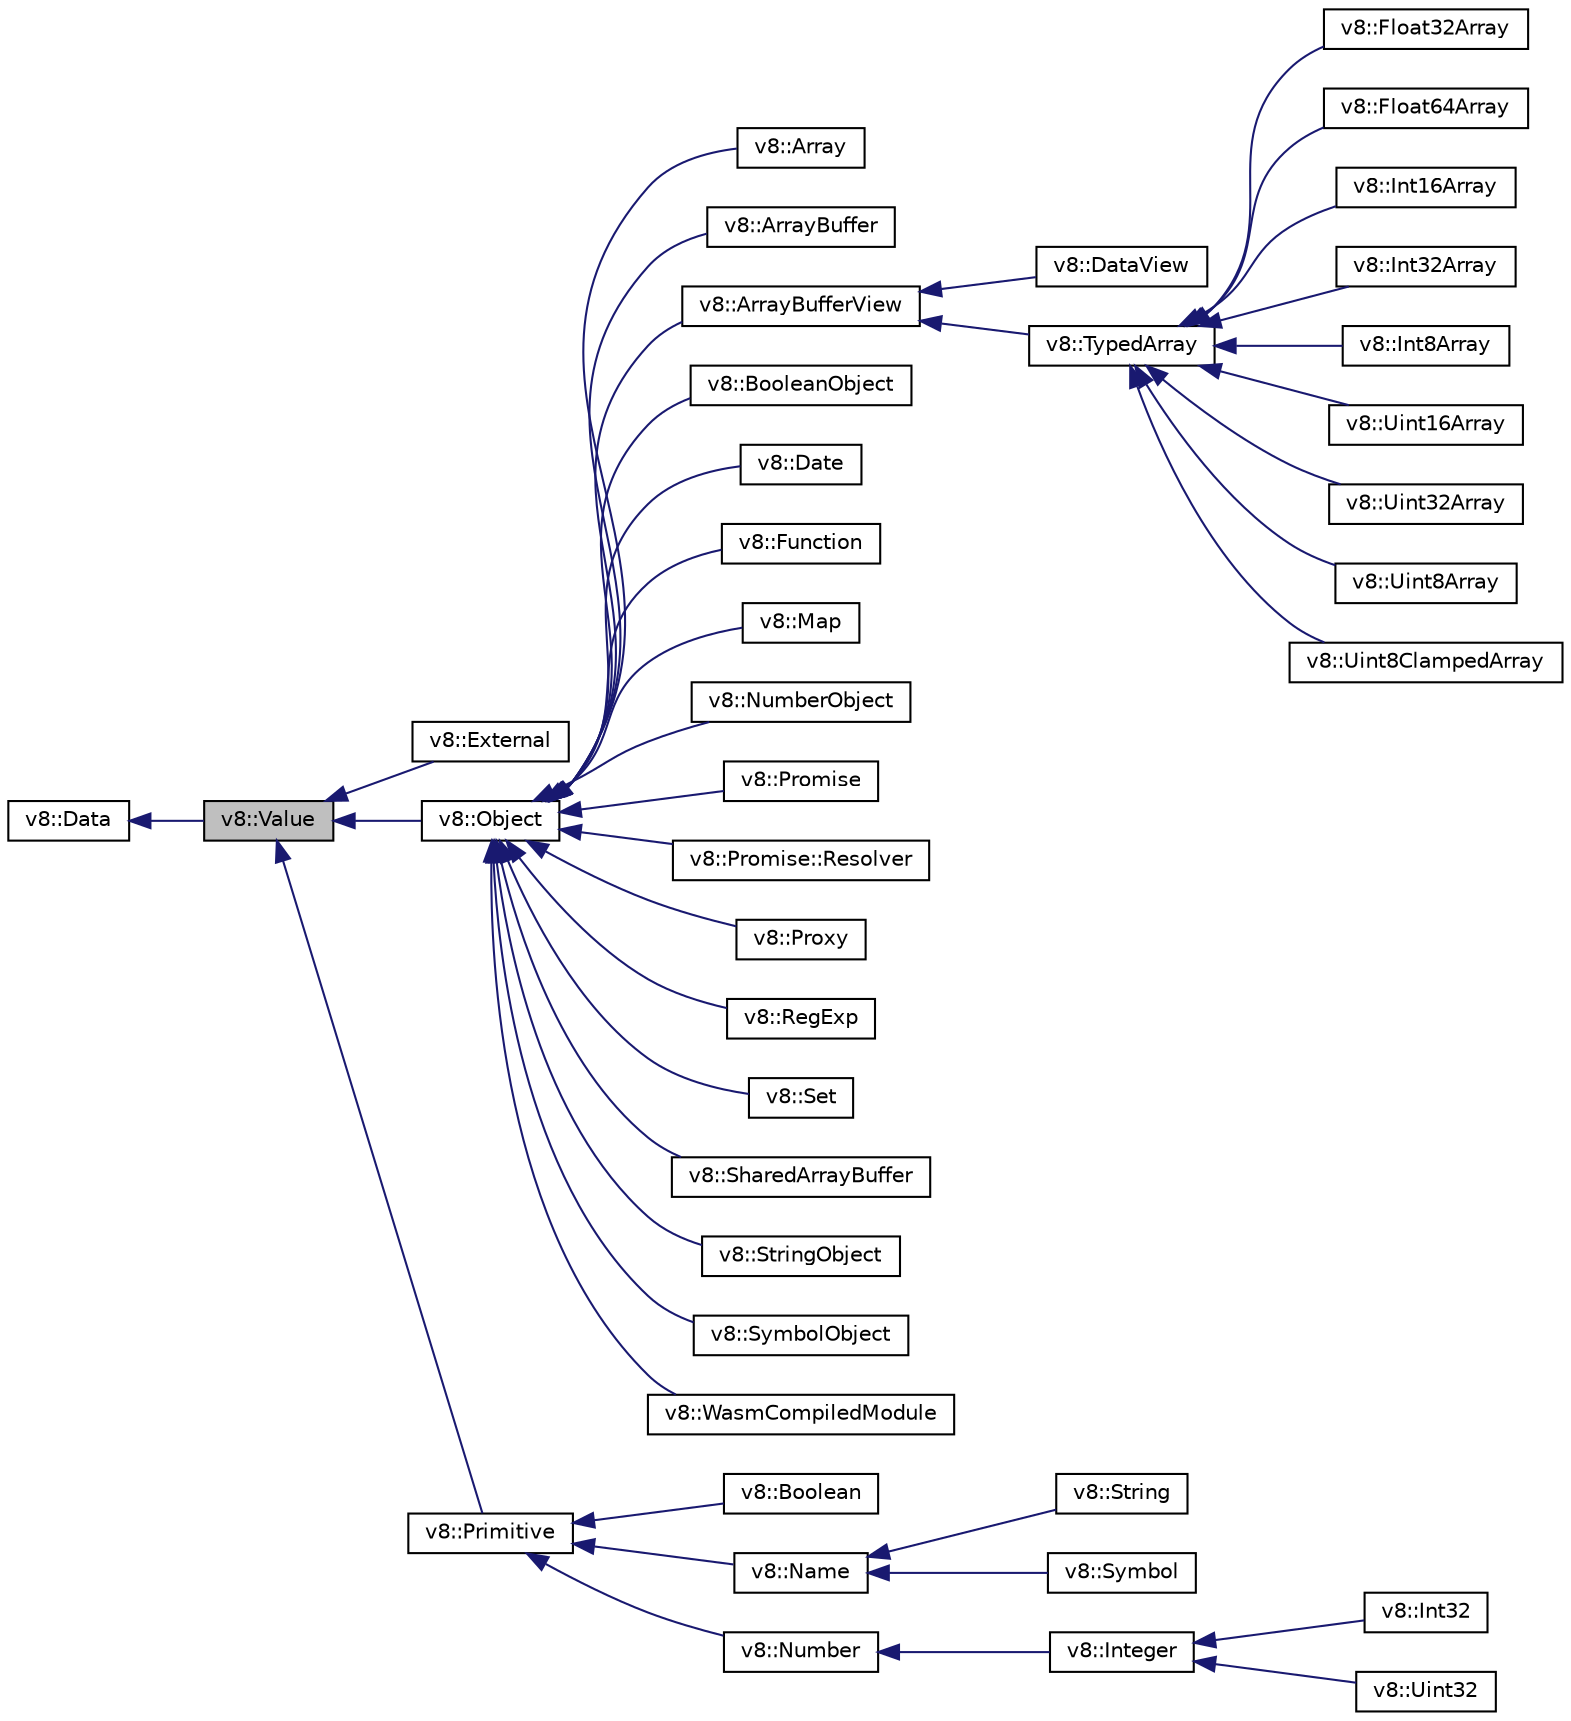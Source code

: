 digraph "v8::Value"
{
  edge [fontname="Helvetica",fontsize="10",labelfontname="Helvetica",labelfontsize="10"];
  node [fontname="Helvetica",fontsize="10",shape=record];
  rankdir="LR";
  Node1 [label="v8::Value",height=0.2,width=0.4,color="black", fillcolor="grey75", style="filled", fontcolor="black"];
  Node2 -> Node1 [dir="back",color="midnightblue",fontsize="10",style="solid",fontname="Helvetica"];
  Node2 [label="v8::Data",height=0.2,width=0.4,color="black", fillcolor="white", style="filled",URL="$classv8_1_1Data.html"];
  Node1 -> Node3 [dir="back",color="midnightblue",fontsize="10",style="solid",fontname="Helvetica"];
  Node3 [label="v8::External",height=0.2,width=0.4,color="black", fillcolor="white", style="filled",URL="$classv8_1_1External.html"];
  Node1 -> Node4 [dir="back",color="midnightblue",fontsize="10",style="solid",fontname="Helvetica"];
  Node4 [label="v8::Object",height=0.2,width=0.4,color="black", fillcolor="white", style="filled",URL="$classv8_1_1Object.html"];
  Node4 -> Node5 [dir="back",color="midnightblue",fontsize="10",style="solid",fontname="Helvetica"];
  Node5 [label="v8::Array",height=0.2,width=0.4,color="black", fillcolor="white", style="filled",URL="$classv8_1_1Array.html"];
  Node4 -> Node6 [dir="back",color="midnightblue",fontsize="10",style="solid",fontname="Helvetica"];
  Node6 [label="v8::ArrayBuffer",height=0.2,width=0.4,color="black", fillcolor="white", style="filled",URL="$classv8_1_1ArrayBuffer.html"];
  Node4 -> Node7 [dir="back",color="midnightblue",fontsize="10",style="solid",fontname="Helvetica"];
  Node7 [label="v8::ArrayBufferView",height=0.2,width=0.4,color="black", fillcolor="white", style="filled",URL="$classv8_1_1ArrayBufferView.html"];
  Node7 -> Node8 [dir="back",color="midnightblue",fontsize="10",style="solid",fontname="Helvetica"];
  Node8 [label="v8::DataView",height=0.2,width=0.4,color="black", fillcolor="white", style="filled",URL="$classv8_1_1DataView.html"];
  Node7 -> Node9 [dir="back",color="midnightblue",fontsize="10",style="solid",fontname="Helvetica"];
  Node9 [label="v8::TypedArray",height=0.2,width=0.4,color="black", fillcolor="white", style="filled",URL="$classv8_1_1TypedArray.html"];
  Node9 -> Node10 [dir="back",color="midnightblue",fontsize="10",style="solid",fontname="Helvetica"];
  Node10 [label="v8::Float32Array",height=0.2,width=0.4,color="black", fillcolor="white", style="filled",URL="$classv8_1_1Float32Array.html"];
  Node9 -> Node11 [dir="back",color="midnightblue",fontsize="10",style="solid",fontname="Helvetica"];
  Node11 [label="v8::Float64Array",height=0.2,width=0.4,color="black", fillcolor="white", style="filled",URL="$classv8_1_1Float64Array.html"];
  Node9 -> Node12 [dir="back",color="midnightblue",fontsize="10",style="solid",fontname="Helvetica"];
  Node12 [label="v8::Int16Array",height=0.2,width=0.4,color="black", fillcolor="white", style="filled",URL="$classv8_1_1Int16Array.html"];
  Node9 -> Node13 [dir="back",color="midnightblue",fontsize="10",style="solid",fontname="Helvetica"];
  Node13 [label="v8::Int32Array",height=0.2,width=0.4,color="black", fillcolor="white", style="filled",URL="$classv8_1_1Int32Array.html"];
  Node9 -> Node14 [dir="back",color="midnightblue",fontsize="10",style="solid",fontname="Helvetica"];
  Node14 [label="v8::Int8Array",height=0.2,width=0.4,color="black", fillcolor="white", style="filled",URL="$classv8_1_1Int8Array.html"];
  Node9 -> Node15 [dir="back",color="midnightblue",fontsize="10",style="solid",fontname="Helvetica"];
  Node15 [label="v8::Uint16Array",height=0.2,width=0.4,color="black", fillcolor="white", style="filled",URL="$classv8_1_1Uint16Array.html"];
  Node9 -> Node16 [dir="back",color="midnightblue",fontsize="10",style="solid",fontname="Helvetica"];
  Node16 [label="v8::Uint32Array",height=0.2,width=0.4,color="black", fillcolor="white", style="filled",URL="$classv8_1_1Uint32Array.html"];
  Node9 -> Node17 [dir="back",color="midnightblue",fontsize="10",style="solid",fontname="Helvetica"];
  Node17 [label="v8::Uint8Array",height=0.2,width=0.4,color="black", fillcolor="white", style="filled",URL="$classv8_1_1Uint8Array.html"];
  Node9 -> Node18 [dir="back",color="midnightblue",fontsize="10",style="solid",fontname="Helvetica"];
  Node18 [label="v8::Uint8ClampedArray",height=0.2,width=0.4,color="black", fillcolor="white", style="filled",URL="$classv8_1_1Uint8ClampedArray.html"];
  Node4 -> Node19 [dir="back",color="midnightblue",fontsize="10",style="solid",fontname="Helvetica"];
  Node19 [label="v8::BooleanObject",height=0.2,width=0.4,color="black", fillcolor="white", style="filled",URL="$classv8_1_1BooleanObject.html"];
  Node4 -> Node20 [dir="back",color="midnightblue",fontsize="10",style="solid",fontname="Helvetica"];
  Node20 [label="v8::Date",height=0.2,width=0.4,color="black", fillcolor="white", style="filled",URL="$classv8_1_1Date.html"];
  Node4 -> Node21 [dir="back",color="midnightblue",fontsize="10",style="solid",fontname="Helvetica"];
  Node21 [label="v8::Function",height=0.2,width=0.4,color="black", fillcolor="white", style="filled",URL="$classv8_1_1Function.html"];
  Node4 -> Node22 [dir="back",color="midnightblue",fontsize="10",style="solid",fontname="Helvetica"];
  Node22 [label="v8::Map",height=0.2,width=0.4,color="black", fillcolor="white", style="filled",URL="$classv8_1_1Map.html"];
  Node4 -> Node23 [dir="back",color="midnightblue",fontsize="10",style="solid",fontname="Helvetica"];
  Node23 [label="v8::NumberObject",height=0.2,width=0.4,color="black", fillcolor="white", style="filled",URL="$classv8_1_1NumberObject.html"];
  Node4 -> Node24 [dir="back",color="midnightblue",fontsize="10",style="solid",fontname="Helvetica"];
  Node24 [label="v8::Promise",height=0.2,width=0.4,color="black", fillcolor="white", style="filled",URL="$classv8_1_1Promise.html"];
  Node4 -> Node25 [dir="back",color="midnightblue",fontsize="10",style="solid",fontname="Helvetica"];
  Node25 [label="v8::Promise::Resolver",height=0.2,width=0.4,color="black", fillcolor="white", style="filled",URL="$classv8_1_1Promise_1_1Resolver.html"];
  Node4 -> Node26 [dir="back",color="midnightblue",fontsize="10",style="solid",fontname="Helvetica"];
  Node26 [label="v8::Proxy",height=0.2,width=0.4,color="black", fillcolor="white", style="filled",URL="$classv8_1_1Proxy.html"];
  Node4 -> Node27 [dir="back",color="midnightblue",fontsize="10",style="solid",fontname="Helvetica"];
  Node27 [label="v8::RegExp",height=0.2,width=0.4,color="black", fillcolor="white", style="filled",URL="$classv8_1_1RegExp.html"];
  Node4 -> Node28 [dir="back",color="midnightblue",fontsize="10",style="solid",fontname="Helvetica"];
  Node28 [label="v8::Set",height=0.2,width=0.4,color="black", fillcolor="white", style="filled",URL="$classv8_1_1Set.html"];
  Node4 -> Node29 [dir="back",color="midnightblue",fontsize="10",style="solid",fontname="Helvetica"];
  Node29 [label="v8::SharedArrayBuffer",height=0.2,width=0.4,color="black", fillcolor="white", style="filled",URL="$classv8_1_1SharedArrayBuffer.html"];
  Node4 -> Node30 [dir="back",color="midnightblue",fontsize="10",style="solid",fontname="Helvetica"];
  Node30 [label="v8::StringObject",height=0.2,width=0.4,color="black", fillcolor="white", style="filled",URL="$classv8_1_1StringObject.html"];
  Node4 -> Node31 [dir="back",color="midnightblue",fontsize="10",style="solid",fontname="Helvetica"];
  Node31 [label="v8::SymbolObject",height=0.2,width=0.4,color="black", fillcolor="white", style="filled",URL="$classv8_1_1SymbolObject.html"];
  Node4 -> Node32 [dir="back",color="midnightblue",fontsize="10",style="solid",fontname="Helvetica"];
  Node32 [label="v8::WasmCompiledModule",height=0.2,width=0.4,color="black", fillcolor="white", style="filled",URL="$classv8_1_1WasmCompiledModule.html"];
  Node1 -> Node33 [dir="back",color="midnightblue",fontsize="10",style="solid",fontname="Helvetica"];
  Node33 [label="v8::Primitive",height=0.2,width=0.4,color="black", fillcolor="white", style="filled",URL="$classv8_1_1Primitive.html"];
  Node33 -> Node34 [dir="back",color="midnightblue",fontsize="10",style="solid",fontname="Helvetica"];
  Node34 [label="v8::Boolean",height=0.2,width=0.4,color="black", fillcolor="white", style="filled",URL="$classv8_1_1Boolean.html"];
  Node33 -> Node35 [dir="back",color="midnightblue",fontsize="10",style="solid",fontname="Helvetica"];
  Node35 [label="v8::Name",height=0.2,width=0.4,color="black", fillcolor="white", style="filled",URL="$classv8_1_1Name.html"];
  Node35 -> Node36 [dir="back",color="midnightblue",fontsize="10",style="solid",fontname="Helvetica"];
  Node36 [label="v8::String",height=0.2,width=0.4,color="black", fillcolor="white", style="filled",URL="$classv8_1_1String.html"];
  Node35 -> Node37 [dir="back",color="midnightblue",fontsize="10",style="solid",fontname="Helvetica"];
  Node37 [label="v8::Symbol",height=0.2,width=0.4,color="black", fillcolor="white", style="filled",URL="$classv8_1_1Symbol.html"];
  Node33 -> Node38 [dir="back",color="midnightblue",fontsize="10",style="solid",fontname="Helvetica"];
  Node38 [label="v8::Number",height=0.2,width=0.4,color="black", fillcolor="white", style="filled",URL="$classv8_1_1Number.html"];
  Node38 -> Node39 [dir="back",color="midnightblue",fontsize="10",style="solid",fontname="Helvetica"];
  Node39 [label="v8::Integer",height=0.2,width=0.4,color="black", fillcolor="white", style="filled",URL="$classv8_1_1Integer.html"];
  Node39 -> Node40 [dir="back",color="midnightblue",fontsize="10",style="solid",fontname="Helvetica"];
  Node40 [label="v8::Int32",height=0.2,width=0.4,color="black", fillcolor="white", style="filled",URL="$classv8_1_1Int32.html"];
  Node39 -> Node41 [dir="back",color="midnightblue",fontsize="10",style="solid",fontname="Helvetica"];
  Node41 [label="v8::Uint32",height=0.2,width=0.4,color="black", fillcolor="white", style="filled",URL="$classv8_1_1Uint32.html"];
}
